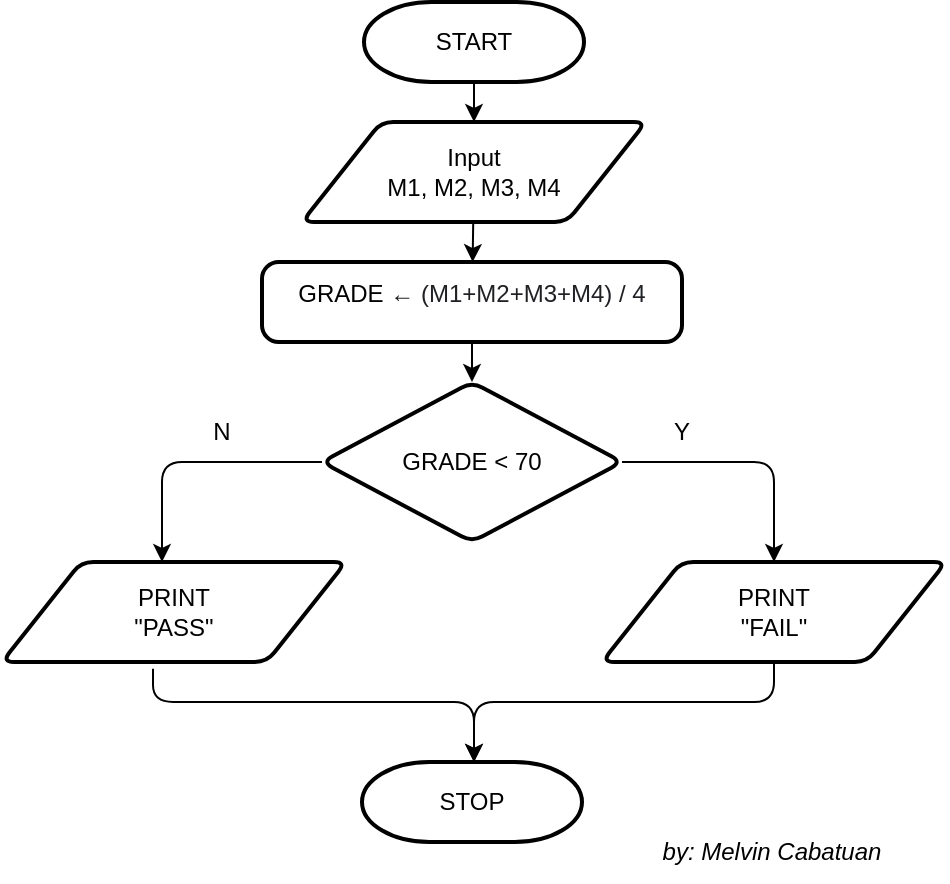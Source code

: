 <mxfile>
    <diagram id="-uYd-1qMZ8CcAKcxa9a-" name="Page-1">
        <mxGraphModel dx="470" dy="1489" grid="1" gridSize="10" guides="1" tooltips="1" connect="1" arrows="1" fold="1" page="1" pageScale="1" pageWidth="850" pageHeight="1100" background="#ffffff" math="0" shadow="0">
            <root>
                <mxCell id="0"/>
                <mxCell id="1" parent="0"/>
                <mxCell id="2" value="START" style="strokeWidth=2;html=1;shape=mxgraph.flowchart.terminator;whiteSpace=wrap;" parent="1" vertex="1">
                    <mxGeometry x="341" y="-640" width="110" height="40" as="geometry"/>
                </mxCell>
                <mxCell id="7" value="" style="edgeStyle=none;html=1;" parent="1" source="3" target="6" edge="1">
                    <mxGeometry relative="1" as="geometry"/>
                </mxCell>
                <mxCell id="3" value="Input&lt;br&gt;M1, M2, M3, M4" style="shape=parallelogram;html=1;strokeWidth=2;perimeter=parallelogramPerimeter;whiteSpace=wrap;rounded=1;arcSize=12;size=0.23;" parent="1" vertex="1">
                    <mxGeometry x="310" y="-580" width="172" height="50" as="geometry"/>
                </mxCell>
                <mxCell id="4" value="" style="endArrow=classic;html=1;exitX=0.5;exitY=1;exitDx=0;exitDy=0;exitPerimeter=0;" parent="1" source="2" target="3" edge="1">
                    <mxGeometry width="50" height="50" relative="1" as="geometry">
                        <mxPoint x="390" y="-450" as="sourcePoint"/>
                        <mxPoint x="440" y="-500" as="targetPoint"/>
                    </mxGeometry>
                </mxCell>
                <mxCell id="9" value="" style="edgeStyle=none;html=1;fontSize=12;" parent="1" source="6" target="8" edge="1">
                    <mxGeometry relative="1" as="geometry"/>
                </mxCell>
                <mxCell id="6" value="&lt;font style=&quot;font-size: 12px&quot;&gt;GRADE&amp;nbsp;&lt;span style=&quot;color: rgb(32 , 33 , 36) ; font-family: &amp;#34;arial&amp;#34; , sans-serif ; text-align: left ; background-color: rgb(255 , 255 , 255)&quot;&gt;← (M1+M2+M3+M4) / 4&lt;/span&gt;&lt;br&gt;&amp;nbsp;&lt;/font&gt;" style="whiteSpace=wrap;html=1;strokeWidth=2;rounded=1;arcSize=21;verticalAlign=bottom;" parent="1" vertex="1">
                    <mxGeometry x="290" y="-510" width="210" height="40" as="geometry"/>
                </mxCell>
                <mxCell id="8" value="GRADE &amp;lt; 70" style="rhombus;whiteSpace=wrap;html=1;verticalAlign=middle;strokeWidth=2;rounded=1;arcSize=12;" parent="1" vertex="1">
                    <mxGeometry x="320" y="-450" width="150" height="80" as="geometry"/>
                </mxCell>
                <mxCell id="10" value="PRINT&lt;br&gt;&quot;FAIL&quot;" style="shape=parallelogram;html=1;strokeWidth=2;perimeter=parallelogramPerimeter;whiteSpace=wrap;rounded=1;arcSize=12;size=0.23;" parent="1" vertex="1">
                    <mxGeometry x="460" y="-360" width="172" height="50" as="geometry"/>
                </mxCell>
                <mxCell id="11" value="PRINT&lt;br&gt;&quot;PASS&quot;" style="shape=parallelogram;html=1;strokeWidth=2;perimeter=parallelogramPerimeter;whiteSpace=wrap;rounded=1;arcSize=12;size=0.23;" parent="1" vertex="1">
                    <mxGeometry x="160" y="-360" width="172" height="50" as="geometry"/>
                </mxCell>
                <mxCell id="12" value="" style="endArrow=classic;html=1;fontSize=12;edgeStyle=orthogonalEdgeStyle;" parent="1" source="8" target="10" edge="1">
                    <mxGeometry width="50" height="50" relative="1" as="geometry">
                        <mxPoint x="380" y="-380" as="sourcePoint"/>
                        <mxPoint x="430" y="-430" as="targetPoint"/>
                        <Array as="points">
                            <mxPoint x="546" y="-410"/>
                        </Array>
                    </mxGeometry>
                </mxCell>
                <mxCell id="13" value="" style="endArrow=classic;html=1;fontSize=12;edgeStyle=orthogonalEdgeStyle;exitX=0;exitY=0.5;exitDx=0;exitDy=0;" parent="1" source="8" target="11" edge="1">
                    <mxGeometry width="50" height="50" relative="1" as="geometry">
                        <mxPoint x="480" y="-400" as="sourcePoint"/>
                        <mxPoint x="556" y="-350" as="targetPoint"/>
                        <Array as="points">
                            <mxPoint x="240" y="-410"/>
                        </Array>
                    </mxGeometry>
                </mxCell>
                <mxCell id="14" value="Y" style="text;html=1;strokeColor=none;fillColor=none;align=center;verticalAlign=middle;whiteSpace=wrap;rounded=0;fontSize=12;" parent="1" vertex="1">
                    <mxGeometry x="470" y="-440" width="60" height="30" as="geometry"/>
                </mxCell>
                <mxCell id="15" value="N" style="text;html=1;strokeColor=none;fillColor=none;align=center;verticalAlign=middle;whiteSpace=wrap;rounded=0;fontSize=12;" parent="1" vertex="1">
                    <mxGeometry x="240" y="-440" width="60" height="30" as="geometry"/>
                </mxCell>
                <mxCell id="16" value="STOP" style="strokeWidth=2;html=1;shape=mxgraph.flowchart.terminator;whiteSpace=wrap;" parent="1" vertex="1">
                    <mxGeometry x="340" y="-260" width="110" height="40" as="geometry"/>
                </mxCell>
                <mxCell id="21" value="" style="endArrow=classic;html=1;fontSize=12;exitX=0.5;exitY=1;exitDx=0;exitDy=0;edgeStyle=orthogonalEdgeStyle;" parent="1" source="10" target="16" edge="1">
                    <mxGeometry width="50" height="50" relative="1" as="geometry">
                        <mxPoint x="350" y="-300" as="sourcePoint"/>
                        <mxPoint x="400" y="-350" as="targetPoint"/>
                        <Array as="points">
                            <mxPoint x="546" y="-290"/>
                            <mxPoint x="396" y="-290"/>
                        </Array>
                    </mxGeometry>
                </mxCell>
                <mxCell id="22" value="" style="endArrow=classic;html=1;fontSize=12;edgeStyle=orthogonalEdgeStyle;exitX=0.439;exitY=1.067;exitDx=0;exitDy=0;exitPerimeter=0;" parent="1" source="11" target="16" edge="1">
                    <mxGeometry width="50" height="50" relative="1" as="geometry">
                        <mxPoint x="350" y="-300" as="sourcePoint"/>
                        <mxPoint x="400" y="-350" as="targetPoint"/>
                        <Array as="points">
                            <mxPoint x="236" y="-290"/>
                            <mxPoint x="396" y="-290"/>
                        </Array>
                    </mxGeometry>
                </mxCell>
                <mxCell id="23" value="&lt;i&gt;by: Melvin Cabatuan&lt;/i&gt;" style="text;html=1;strokeColor=none;fillColor=none;align=center;verticalAlign=middle;whiteSpace=wrap;rounded=0;fontSize=12;" parent="1" vertex="1">
                    <mxGeometry x="470" y="-230" width="150" height="30" as="geometry"/>
                </mxCell>
            </root>
        </mxGraphModel>
    </diagram>
</mxfile>